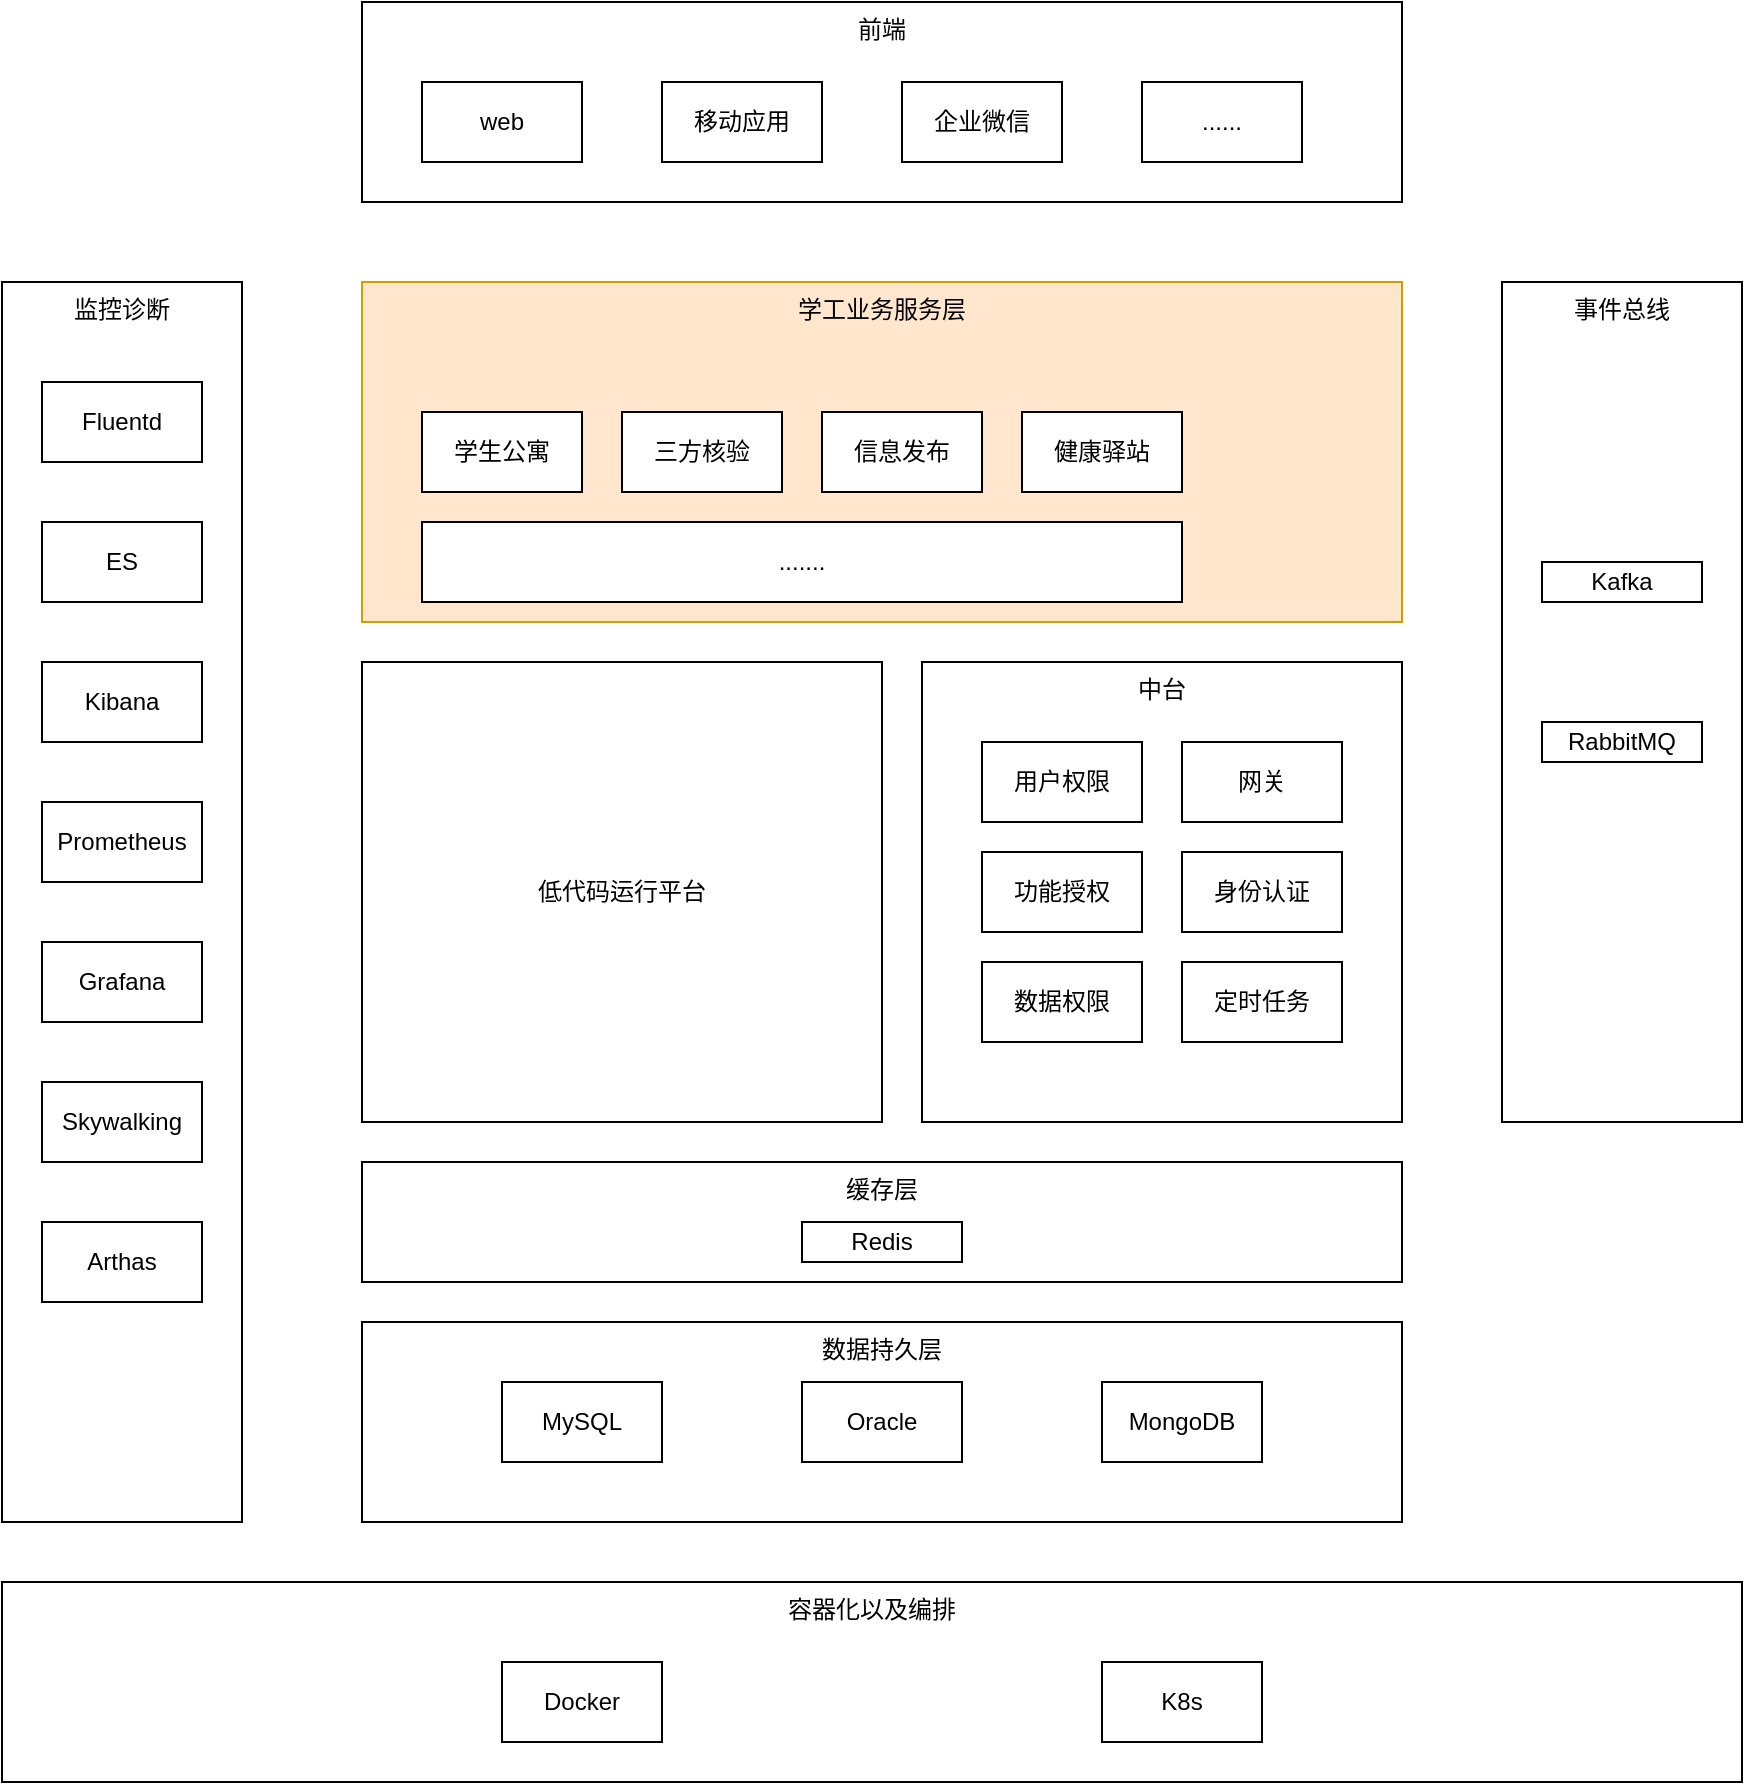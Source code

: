 <mxfile version="24.2.3" type="github">
  <diagram name="第 1 页" id="q8hEzm-3ZmMBjOJgn9qx">
    <mxGraphModel dx="1646" dy="795" grid="1" gridSize="10" guides="1" tooltips="1" connect="1" arrows="1" fold="1" page="1" pageScale="1" pageWidth="3300" pageHeight="4681" math="0" shadow="0">
      <root>
        <mxCell id="0" />
        <mxCell id="1" parent="0" />
        <mxCell id="KOqdbeGSPdCPdFGqDDnY-3" value="学工业务服务层" style="rounded=0;whiteSpace=wrap;html=1;verticalAlign=top;fillColor=#ffe6cc;strokeColor=#d79b00;" vertex="1" parent="1">
          <mxGeometry x="330" y="240" width="520" height="170" as="geometry" />
        </mxCell>
        <mxCell id="KOqdbeGSPdCPdFGqDDnY-4" value="学生公寓" style="rounded=0;whiteSpace=wrap;html=1;" vertex="1" parent="1">
          <mxGeometry x="360" y="305" width="80" height="40" as="geometry" />
        </mxCell>
        <mxCell id="KOqdbeGSPdCPdFGqDDnY-5" value="低代码运行平台" style="rounded=0;whiteSpace=wrap;html=1;verticalAlign=middle;" vertex="1" parent="1">
          <mxGeometry x="330" y="430" width="260" height="230" as="geometry" />
        </mxCell>
        <mxCell id="KOqdbeGSPdCPdFGqDDnY-20" value="三方核验" style="rounded=0;whiteSpace=wrap;html=1;" vertex="1" parent="1">
          <mxGeometry x="460" y="305" width="80" height="40" as="geometry" />
        </mxCell>
        <mxCell id="KOqdbeGSPdCPdFGqDDnY-21" value="信息发布" style="rounded=0;whiteSpace=wrap;html=1;" vertex="1" parent="1">
          <mxGeometry x="560" y="305" width="80" height="40" as="geometry" />
        </mxCell>
        <mxCell id="KOqdbeGSPdCPdFGqDDnY-22" value="健康驿站" style="rounded=0;whiteSpace=wrap;html=1;" vertex="1" parent="1">
          <mxGeometry x="660" y="305" width="80" height="40" as="geometry" />
        </mxCell>
        <mxCell id="KOqdbeGSPdCPdFGqDDnY-23" value="......." style="rounded=0;whiteSpace=wrap;html=1;" vertex="1" parent="1">
          <mxGeometry x="360" y="360" width="380" height="40" as="geometry" />
        </mxCell>
        <mxCell id="KOqdbeGSPdCPdFGqDDnY-24" value="数据持久层" style="rounded=0;whiteSpace=wrap;html=1;verticalAlign=top;" vertex="1" parent="1">
          <mxGeometry x="330" y="760" width="520" height="100" as="geometry" />
        </mxCell>
        <mxCell id="KOqdbeGSPdCPdFGqDDnY-25" value="MySQL" style="rounded=0;whiteSpace=wrap;html=1;" vertex="1" parent="1">
          <mxGeometry x="400" y="790" width="80" height="40" as="geometry" />
        </mxCell>
        <mxCell id="KOqdbeGSPdCPdFGqDDnY-26" value="Oracle" style="rounded=0;whiteSpace=wrap;html=1;" vertex="1" parent="1">
          <mxGeometry x="550" y="790" width="80" height="40" as="geometry" />
        </mxCell>
        <mxCell id="KOqdbeGSPdCPdFGqDDnY-27" value="MongoDB" style="rounded=0;whiteSpace=wrap;html=1;" vertex="1" parent="1">
          <mxGeometry x="700" y="790" width="80" height="40" as="geometry" />
        </mxCell>
        <mxCell id="KOqdbeGSPdCPdFGqDDnY-29" value="缓存层" style="rounded=0;whiteSpace=wrap;html=1;verticalAlign=top;" vertex="1" parent="1">
          <mxGeometry x="330" y="680" width="520" height="60" as="geometry" />
        </mxCell>
        <mxCell id="KOqdbeGSPdCPdFGqDDnY-30" value="Redis" style="rounded=0;whiteSpace=wrap;html=1;" vertex="1" parent="1">
          <mxGeometry x="550" y="710" width="80" height="20" as="geometry" />
        </mxCell>
        <mxCell id="KOqdbeGSPdCPdFGqDDnY-37" value="监控诊断" style="rounded=0;whiteSpace=wrap;html=1;verticalAlign=top;" vertex="1" parent="1">
          <mxGeometry x="150" y="240" width="120" height="620" as="geometry" />
        </mxCell>
        <mxCell id="KOqdbeGSPdCPdFGqDDnY-38" value="Fluentd" style="rounded=0;whiteSpace=wrap;html=1;" vertex="1" parent="1">
          <mxGeometry x="170" y="290" width="80" height="40" as="geometry" />
        </mxCell>
        <mxCell id="KOqdbeGSPdCPdFGqDDnY-39" value="ES" style="rounded=0;whiteSpace=wrap;html=1;" vertex="1" parent="1">
          <mxGeometry x="170" y="360" width="80" height="40" as="geometry" />
        </mxCell>
        <mxCell id="KOqdbeGSPdCPdFGqDDnY-40" value="Kibana" style="rounded=0;whiteSpace=wrap;html=1;" vertex="1" parent="1">
          <mxGeometry x="170" y="430" width="80" height="40" as="geometry" />
        </mxCell>
        <mxCell id="KOqdbeGSPdCPdFGqDDnY-41" value="Prometheus" style="rounded=0;whiteSpace=wrap;html=1;" vertex="1" parent="1">
          <mxGeometry x="170" y="500" width="80" height="40" as="geometry" />
        </mxCell>
        <mxCell id="KOqdbeGSPdCPdFGqDDnY-44" value="Grafana" style="rounded=0;whiteSpace=wrap;html=1;" vertex="1" parent="1">
          <mxGeometry x="170" y="570" width="80" height="40" as="geometry" />
        </mxCell>
        <mxCell id="KOqdbeGSPdCPdFGqDDnY-45" value="Skywalking" style="rounded=0;whiteSpace=wrap;html=1;" vertex="1" parent="1">
          <mxGeometry x="170" y="640" width="80" height="40" as="geometry" />
        </mxCell>
        <mxCell id="KOqdbeGSPdCPdFGqDDnY-46" value="事件总线" style="rounded=0;whiteSpace=wrap;html=1;verticalAlign=top;" vertex="1" parent="1">
          <mxGeometry x="900" y="240" width="120" height="420" as="geometry" />
        </mxCell>
        <mxCell id="KOqdbeGSPdCPdFGqDDnY-47" value="Kafka" style="rounded=0;whiteSpace=wrap;html=1;" vertex="1" parent="1">
          <mxGeometry x="920" y="380" width="80" height="20" as="geometry" />
        </mxCell>
        <mxCell id="KOqdbeGSPdCPdFGqDDnY-48" value="RabbitMQ" style="rounded=0;whiteSpace=wrap;html=1;" vertex="1" parent="1">
          <mxGeometry x="920" y="460" width="80" height="20" as="geometry" />
        </mxCell>
        <mxCell id="KOqdbeGSPdCPdFGqDDnY-49" value="前端" style="rounded=0;whiteSpace=wrap;html=1;verticalAlign=top;" vertex="1" parent="1">
          <mxGeometry x="330" y="100" width="520" height="100" as="geometry" />
        </mxCell>
        <mxCell id="KOqdbeGSPdCPdFGqDDnY-50" value="web" style="rounded=0;whiteSpace=wrap;html=1;" vertex="1" parent="1">
          <mxGeometry x="360" y="140" width="80" height="40" as="geometry" />
        </mxCell>
        <mxCell id="KOqdbeGSPdCPdFGqDDnY-51" value="移动应用" style="rounded=0;whiteSpace=wrap;html=1;" vertex="1" parent="1">
          <mxGeometry x="480" y="140" width="80" height="40" as="geometry" />
        </mxCell>
        <mxCell id="KOqdbeGSPdCPdFGqDDnY-52" value="企业微信" style="rounded=0;whiteSpace=wrap;html=1;" vertex="1" parent="1">
          <mxGeometry x="600" y="140" width="80" height="40" as="geometry" />
        </mxCell>
        <mxCell id="KOqdbeGSPdCPdFGqDDnY-53" value="......" style="rounded=0;whiteSpace=wrap;html=1;" vertex="1" parent="1">
          <mxGeometry x="720" y="140" width="80" height="40" as="geometry" />
        </mxCell>
        <mxCell id="KOqdbeGSPdCPdFGqDDnY-54" value="中台" style="rounded=0;whiteSpace=wrap;html=1;verticalAlign=top;" vertex="1" parent="1">
          <mxGeometry x="610" y="430" width="240" height="230" as="geometry" />
        </mxCell>
        <mxCell id="KOqdbeGSPdCPdFGqDDnY-55" value="用户权限" style="rounded=0;whiteSpace=wrap;html=1;" vertex="1" parent="1">
          <mxGeometry x="640" y="470" width="80" height="40" as="geometry" />
        </mxCell>
        <mxCell id="KOqdbeGSPdCPdFGqDDnY-56" value="网关" style="rounded=0;whiteSpace=wrap;html=1;" vertex="1" parent="1">
          <mxGeometry x="740" y="470" width="80" height="40" as="geometry" />
        </mxCell>
        <mxCell id="KOqdbeGSPdCPdFGqDDnY-57" value="功能授权" style="rounded=0;whiteSpace=wrap;html=1;" vertex="1" parent="1">
          <mxGeometry x="640" y="525" width="80" height="40" as="geometry" />
        </mxCell>
        <mxCell id="KOqdbeGSPdCPdFGqDDnY-58" value="身份认证" style="rounded=0;whiteSpace=wrap;html=1;" vertex="1" parent="1">
          <mxGeometry x="740" y="525" width="80" height="40" as="geometry" />
        </mxCell>
        <mxCell id="KOqdbeGSPdCPdFGqDDnY-59" value="Arthas" style="rounded=0;whiteSpace=wrap;html=1;" vertex="1" parent="1">
          <mxGeometry x="170" y="710" width="80" height="40" as="geometry" />
        </mxCell>
        <mxCell id="KOqdbeGSPdCPdFGqDDnY-61" value="容器化以及编排" style="rounded=0;whiteSpace=wrap;html=1;verticalAlign=top;" vertex="1" parent="1">
          <mxGeometry x="150" y="890" width="870" height="100" as="geometry" />
        </mxCell>
        <mxCell id="KOqdbeGSPdCPdFGqDDnY-62" value="Docker" style="rounded=0;whiteSpace=wrap;html=1;" vertex="1" parent="1">
          <mxGeometry x="400" y="930" width="80" height="40" as="geometry" />
        </mxCell>
        <mxCell id="KOqdbeGSPdCPdFGqDDnY-63" value="K8s" style="rounded=0;whiteSpace=wrap;html=1;" vertex="1" parent="1">
          <mxGeometry x="700" y="930" width="80" height="40" as="geometry" />
        </mxCell>
        <mxCell id="KOqdbeGSPdCPdFGqDDnY-64" value="数据权限" style="rounded=0;whiteSpace=wrap;html=1;" vertex="1" parent="1">
          <mxGeometry x="640" y="580" width="80" height="40" as="geometry" />
        </mxCell>
        <mxCell id="KOqdbeGSPdCPdFGqDDnY-66" value="定时任务" style="rounded=0;whiteSpace=wrap;html=1;" vertex="1" parent="1">
          <mxGeometry x="740" y="580" width="80" height="40" as="geometry" />
        </mxCell>
      </root>
    </mxGraphModel>
  </diagram>
</mxfile>
